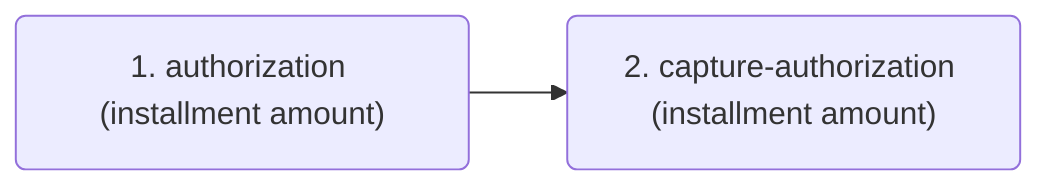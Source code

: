 graph LR

A("1. authorization (installment amount)")-->B("2. capture-authorization (installment amount)")